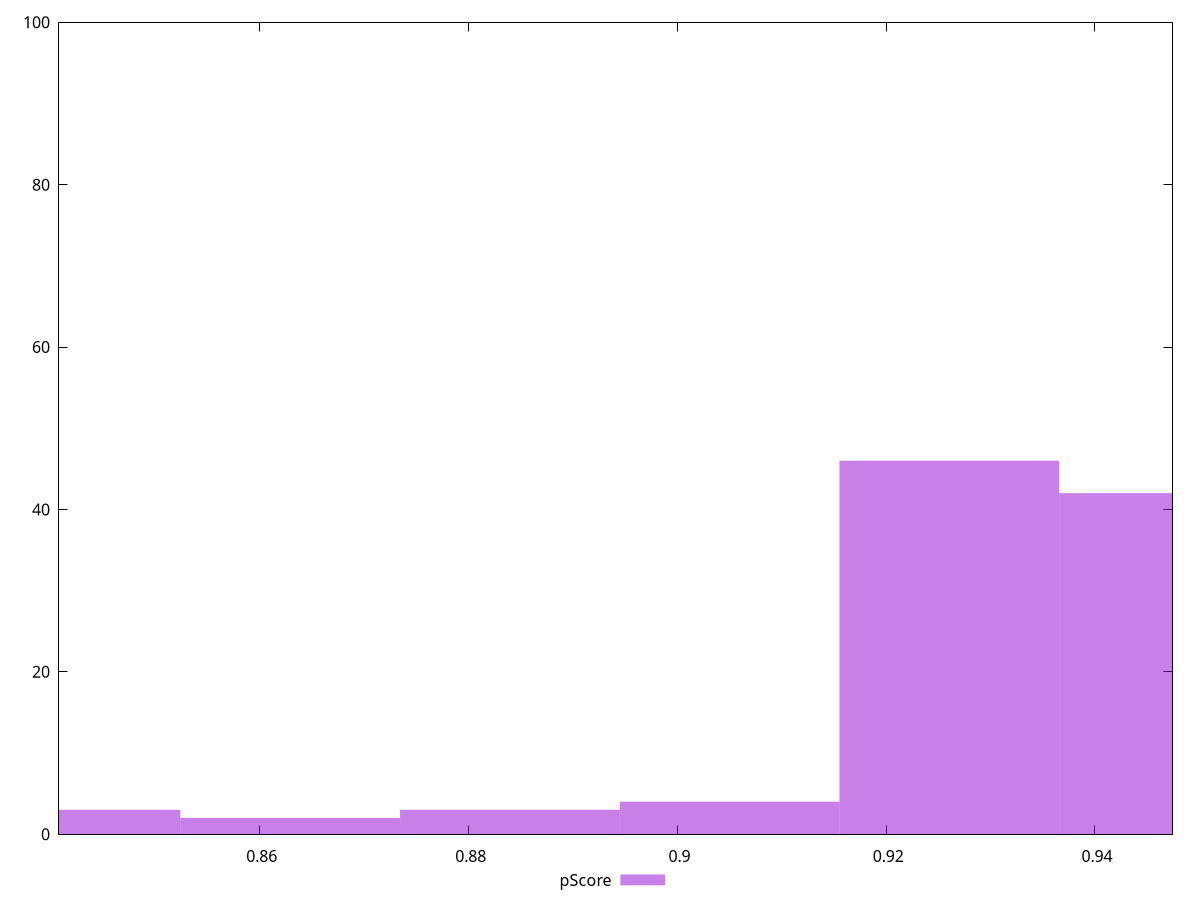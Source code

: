 reset

$pScore <<EOF
0.8839530386397826 3
0.9260460404797722 46
0.8418600367997929 3
0.9470925413997671 42
0.9049995395597774 4
0.8629065377197878 2
EOF

set key outside below
set boxwidth 0.021046500919994823
set xrange [0.8407605979103826:0.9474238190711997]
set yrange [0:100]
set trange [0:100]
set style fill transparent solid 0.5 noborder
set terminal svg size 640, 490 enhanced background rgb 'white'
set output "report_00009_2021-02-08T22-37-41.559Z/bootup-time/samples/pages+cached/pScore/histogram.svg"

plot $pScore title "pScore" with boxes

reset

